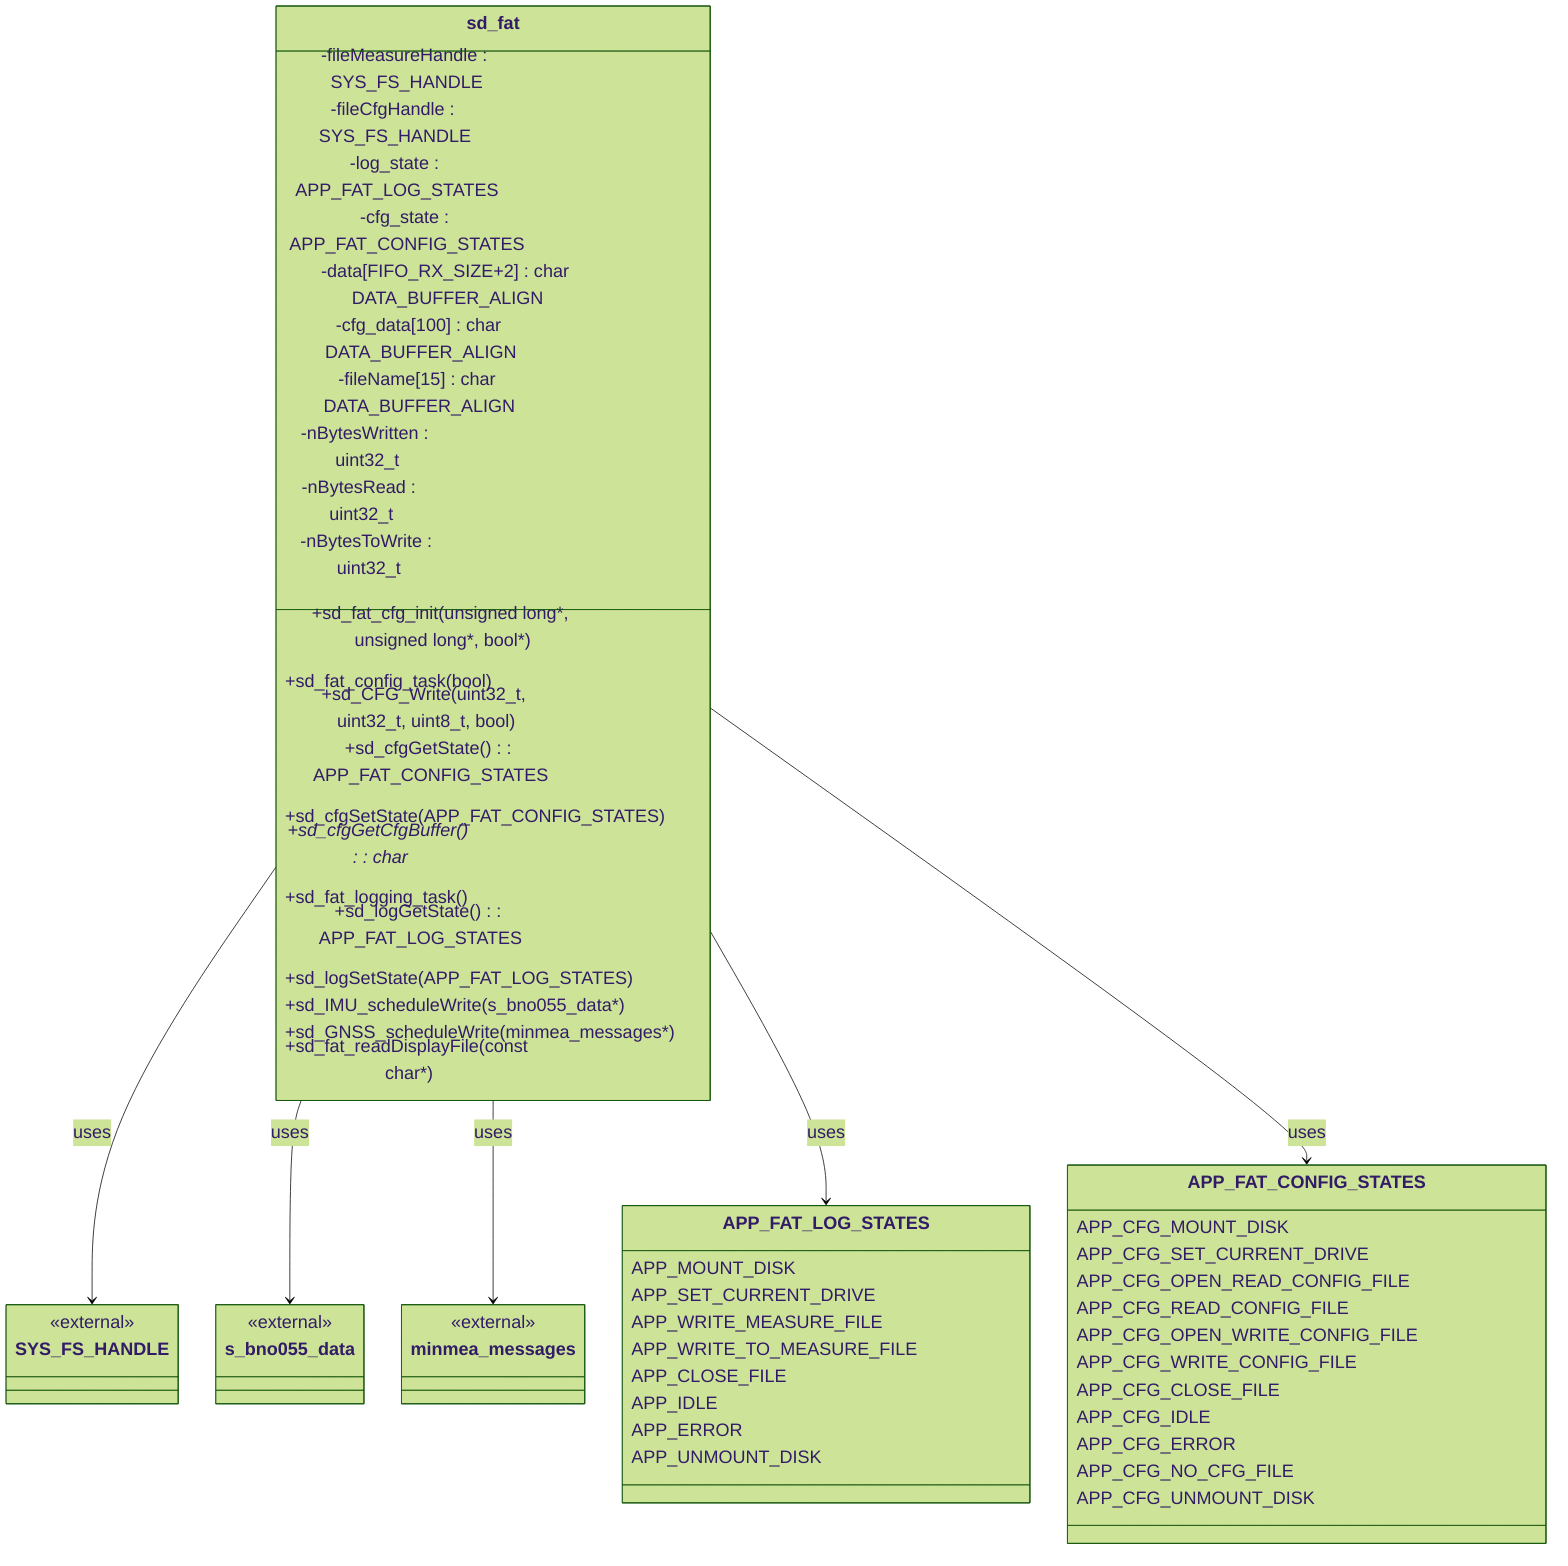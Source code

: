 %%{init: {'theme': 'forest', 'themeVariables': { 'fontSize': '24px', 'fontFamily': 'Arial'}}}%%

classDiagram
    class sd_fat {
        -fileMeasureHandle : SYS_FS_HANDLE
        -fileCfgHandle : SYS_FS_HANDLE
        -log_state : APP_FAT_LOG_STATES
        -cfg_state : APP_FAT_CONFIG_STATES
        -data[FIFO_RX_SIZE+2] : char DATA_BUFFER_ALIGN
        -cfg_data[100] : char DATA_BUFFER_ALIGN
        -fileName[15] : char DATA_BUFFER_ALIGN
        -nBytesWritten : uint32_t
        -nBytesRead : uint32_t
        -nBytesToWrite : uint32_t

        +sd_fat_cfg_init(unsigned long*, unsigned long*, bool*)
        +sd_fat_config_task(bool)
        +sd_CFG_Write(uint32_t, uint32_t, uint8_t, bool)
        +sd_cfgGetState() : APP_FAT_CONFIG_STATES
        +sd_cfgSetState(APP_FAT_CONFIG_STATES)
        +sd_cfgGetCfgBuffer() : char*
        +sd_fat_logging_task()
        +sd_logGetState() : APP_FAT_LOG_STATES
        +sd_logSetState(APP_FAT_LOG_STATES)
        +sd_IMU_scheduleWrite(s_bno055_data*)
        +sd_GNSS_scheduleWrite(minmea_messages*)
        +sd_fat_readDisplayFile(const char*)
    }

    class SYS_FS_HANDLE {
        <<external>>
    }

    class s_bno055_data {
        <<external>>
    }

    class minmea_messages {
        <<external>>
    }

    class APP_FAT_LOG_STATES {
        APP_MOUNT_DISK
        APP_SET_CURRENT_DRIVE
        APP_WRITE_MEASURE_FILE
        APP_WRITE_TO_MEASURE_FILE
        APP_CLOSE_FILE
        APP_IDLE
        APP_ERROR
        APP_UNMOUNT_DISK
    }

    class APP_FAT_CONFIG_STATES {
        APP_CFG_MOUNT_DISK
        APP_CFG_SET_CURRENT_DRIVE
        APP_CFG_OPEN_READ_CONFIG_FILE
        APP_CFG_READ_CONFIG_FILE
        APP_CFG_OPEN_WRITE_CONFIG_FILE
        APP_CFG_WRITE_CONFIG_FILE
        APP_CFG_CLOSE_FILE
        APP_CFG_IDLE
        APP_CFG_ERROR
        APP_CFG_NO_CFG_FILE
        APP_CFG_UNMOUNT_DISK
    }

    sd_fat --> SYS_FS_HANDLE : uses
    sd_fat --> s_bno055_data : uses
    sd_fat --> minmea_messages : uses
    sd_fat --> APP_FAT_LOG_STATES : uses
    sd_fat --> APP_FAT_CONFIG_STATES : uses
